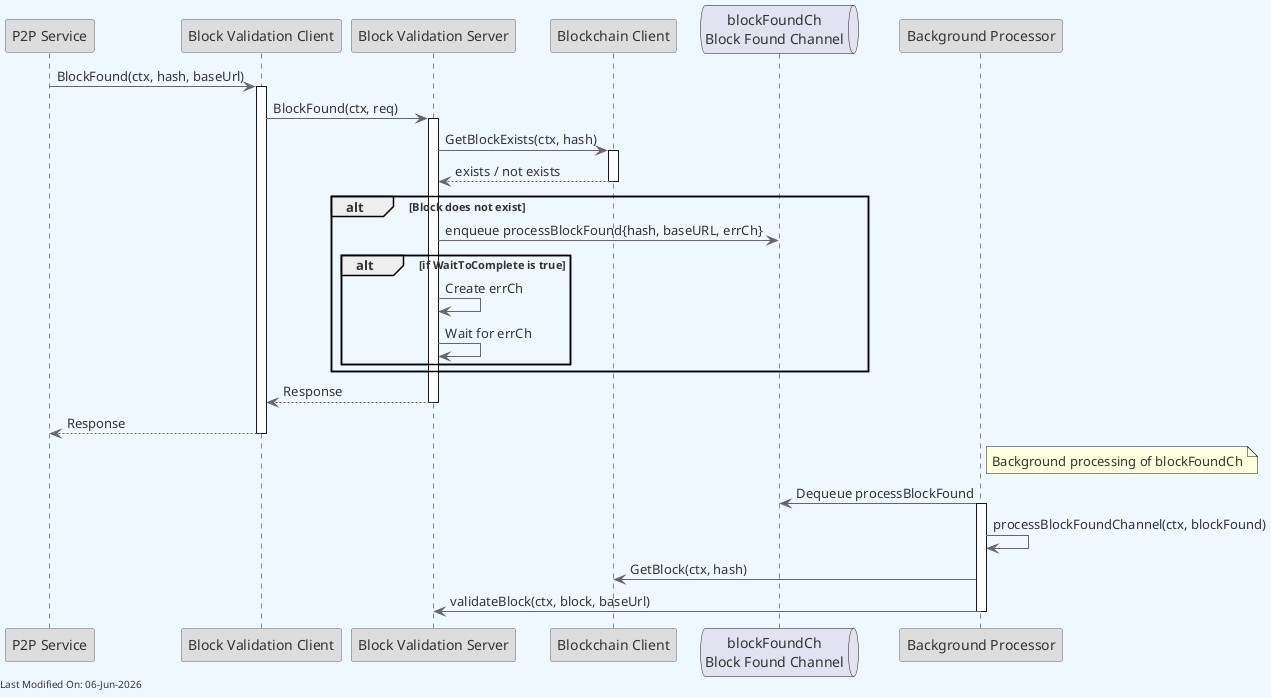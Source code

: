 @startuml
skinparam backgroundColor #F0F8FF
skinparam defaultFontColor #333333
skinparam arrowColor #666666

' Define borders for all elements
skinparam entity {
  BorderColor #666666
  BackgroundColor #DDDDDD
}

skinparam control {
  BorderColor #666666
  BackgroundColor #DDDDDD
}

skinparam participant {
  BorderColor #666666
  BackgroundColor #DDDDDD
}



participant "P2P Service" as P2P
participant "Block Validation Client" as BVC
participant "Block Validation Server" as BVS
participant "Blockchain Client" as BC
queue "blockFoundCh\nBlock Found Channel" as BFC
participant "Background Processor" as BP

P2P -> BVC: BlockFound(ctx, hash, baseUrl)
activate BVC

BVC -> BVS: BlockFound(ctx, req)
activate BVS

BVS -> BC: GetBlockExists(ctx, hash)
activate BC
BC --> BVS: exists / not exists
deactivate BC

alt Block does not exist
    BVS -> BFC: enqueue processBlockFound{hash, baseURL, errCh}

    alt if WaitToComplete is true
        BVS -> BVS: Create errCh
        BVS -> BVS: Wait for errCh
    end
end

BVS --> BVC: Response
deactivate BVS
BVC --> P2P: Response
deactivate BVC

note right of BP
  Background processing of blockFoundCh
end note

BP -> BFC: Dequeue processBlockFound
activate BP
BP -> BP: processBlockFoundChannel(ctx, blockFound)
BP -> BC: GetBlock(ctx, hash)
BP -> BVS: validateBlock(ctx, block, baseUrl)
deactivate BP

left footer Last Modified On: %date("dd-MMM-yyyy")

@enduml
